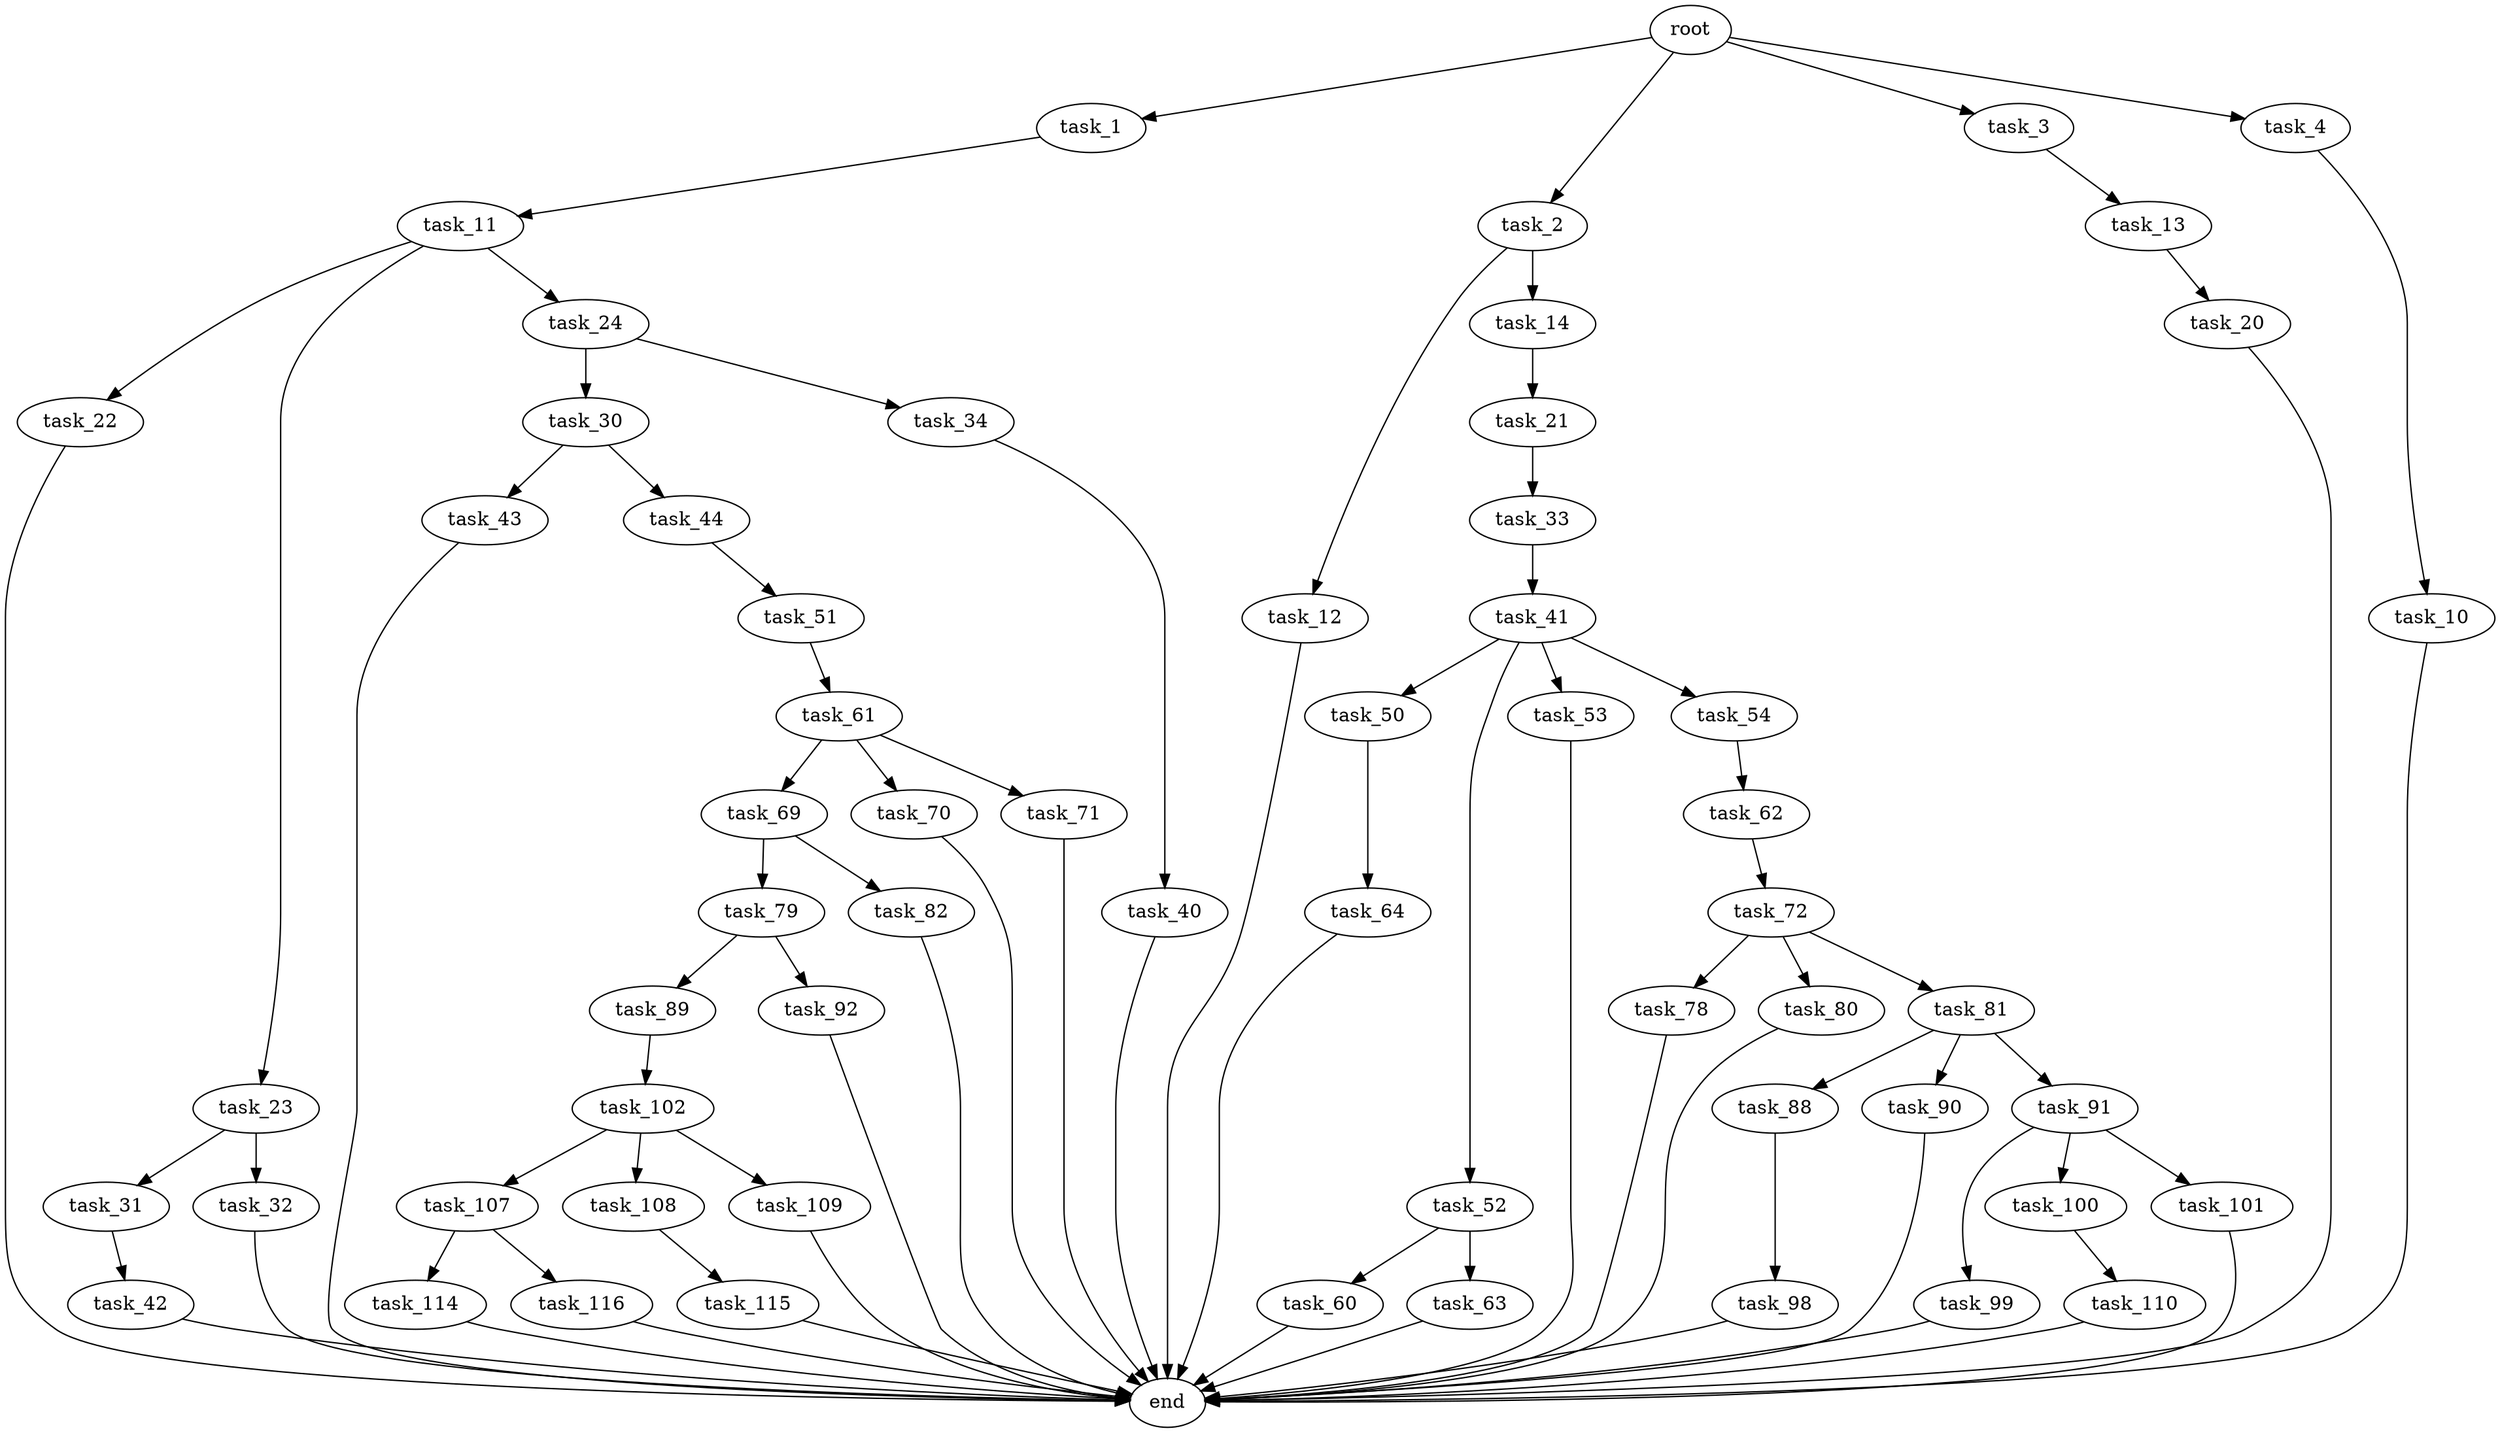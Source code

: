 digraph G {
  root [size="0.000000"];
  task_1 [size="35792013288.000000"];
  task_2 [size="9201492782.000000"];
  task_3 [size="408525370730.000000"];
  task_4 [size="19155570888.000000"];
  task_10 [size="28991029248.000000"];
  task_11 [size="379884525618.000000"];
  task_12 [size="5151146877.000000"];
  task_13 [size="1028588191.000000"];
  task_14 [size="782757789696.000000"];
  task_20 [size="368293445632.000000"];
  task_21 [size="231928233984.000000"];
  task_22 [size="229469075774.000000"];
  task_23 [size="2032601561.000000"];
  task_24 [size="134217728000.000000"];
  task_30 [size="23246012055.000000"];
  task_31 [size="83947113025.000000"];
  task_32 [size="184447052034.000000"];
  task_33 [size="231928233984.000000"];
  task_34 [size="8589934592.000000"];
  task_40 [size="782757789696.000000"];
  task_41 [size="27998525987.000000"];
  task_42 [size="134217728000.000000"];
  task_43 [size="145685347956.000000"];
  task_44 [size="787411971684.000000"];
  task_50 [size="406926082761.000000"];
  task_51 [size="18619593617.000000"];
  task_52 [size="14895165009.000000"];
  task_53 [size="782757789696.000000"];
  task_54 [size="549755813888.000000"];
  task_60 [size="12127165768.000000"];
  task_61 [size="290231320360.000000"];
  task_62 [size="10611047089.000000"];
  task_63 [size="134217728000.000000"];
  task_64 [size="1258339998.000000"];
  task_69 [size="1050927442225.000000"];
  task_70 [size="368293445632.000000"];
  task_71 [size="6115831801.000000"];
  task_72 [size="231928233984.000000"];
  task_78 [size="68719476736.000000"];
  task_79 [size="16314816931.000000"];
  task_80 [size="43605415159.000000"];
  task_81 [size="21746423402.000000"];
  task_82 [size="28991029248.000000"];
  task_88 [size="8589934592.000000"];
  task_89 [size="604058749423.000000"];
  task_90 [size="24423163148.000000"];
  task_91 [size="135797935748.000000"];
  task_92 [size="1073741824000.000000"];
  task_98 [size="5083723160.000000"];
  task_99 [size="495863647490.000000"];
  task_100 [size="68719476736.000000"];
  task_101 [size="351681408173.000000"];
  task_102 [size="1115231295126.000000"];
  task_107 [size="8589934592.000000"];
  task_108 [size="824535897239.000000"];
  task_109 [size="16372480008.000000"];
  task_110 [size="368293445632.000000"];
  task_114 [size="231928233984.000000"];
  task_115 [size="22573708170.000000"];
  task_116 [size="15470083451.000000"];
  end [size="0.000000"];

  root -> task_1 [size="1.000000"];
  root -> task_2 [size="1.000000"];
  root -> task_3 [size="1.000000"];
  root -> task_4 [size="1.000000"];
  task_1 -> task_11 [size="838860800.000000"];
  task_2 -> task_12 [size="411041792.000000"];
  task_2 -> task_14 [size="411041792.000000"];
  task_3 -> task_13 [size="536870912.000000"];
  task_4 -> task_10 [size="33554432.000000"];
  task_10 -> end [size="1.000000"];
  task_11 -> task_22 [size="679477248.000000"];
  task_11 -> task_23 [size="679477248.000000"];
  task_11 -> task_24 [size="679477248.000000"];
  task_12 -> end [size="1.000000"];
  task_13 -> task_20 [size="33554432.000000"];
  task_14 -> task_21 [size="679477248.000000"];
  task_20 -> end [size="1.000000"];
  task_21 -> task_33 [size="301989888.000000"];
  task_22 -> end [size="1.000000"];
  task_23 -> task_31 [size="33554432.000000"];
  task_23 -> task_32 [size="33554432.000000"];
  task_24 -> task_30 [size="209715200.000000"];
  task_24 -> task_34 [size="209715200.000000"];
  task_30 -> task_43 [size="411041792.000000"];
  task_30 -> task_44 [size="411041792.000000"];
  task_31 -> task_42 [size="75497472.000000"];
  task_32 -> end [size="1.000000"];
  task_33 -> task_41 [size="301989888.000000"];
  task_34 -> task_40 [size="33554432.000000"];
  task_40 -> end [size="1.000000"];
  task_41 -> task_50 [size="679477248.000000"];
  task_41 -> task_52 [size="679477248.000000"];
  task_41 -> task_53 [size="679477248.000000"];
  task_41 -> task_54 [size="679477248.000000"];
  task_42 -> end [size="1.000000"];
  task_43 -> end [size="1.000000"];
  task_44 -> task_51 [size="838860800.000000"];
  task_50 -> task_64 [size="679477248.000000"];
  task_51 -> task_61 [size="838860800.000000"];
  task_52 -> task_60 [size="679477248.000000"];
  task_52 -> task_63 [size="679477248.000000"];
  task_53 -> end [size="1.000000"];
  task_54 -> task_62 [size="536870912.000000"];
  task_60 -> end [size="1.000000"];
  task_61 -> task_69 [size="838860800.000000"];
  task_61 -> task_70 [size="838860800.000000"];
  task_61 -> task_71 [size="838860800.000000"];
  task_62 -> task_72 [size="209715200.000000"];
  task_63 -> end [size="1.000000"];
  task_64 -> end [size="1.000000"];
  task_69 -> task_79 [size="679477248.000000"];
  task_69 -> task_82 [size="679477248.000000"];
  task_70 -> end [size="1.000000"];
  task_71 -> end [size="1.000000"];
  task_72 -> task_78 [size="301989888.000000"];
  task_72 -> task_80 [size="301989888.000000"];
  task_72 -> task_81 [size="301989888.000000"];
  task_78 -> end [size="1.000000"];
  task_79 -> task_89 [size="838860800.000000"];
  task_79 -> task_92 [size="838860800.000000"];
  task_80 -> end [size="1.000000"];
  task_81 -> task_88 [size="411041792.000000"];
  task_81 -> task_90 [size="411041792.000000"];
  task_81 -> task_91 [size="411041792.000000"];
  task_82 -> end [size="1.000000"];
  task_88 -> task_98 [size="33554432.000000"];
  task_89 -> task_102 [size="411041792.000000"];
  task_90 -> end [size="1.000000"];
  task_91 -> task_99 [size="411041792.000000"];
  task_91 -> task_100 [size="411041792.000000"];
  task_91 -> task_101 [size="411041792.000000"];
  task_92 -> end [size="1.000000"];
  task_98 -> end [size="1.000000"];
  task_99 -> end [size="1.000000"];
  task_100 -> task_110 [size="134217728.000000"];
  task_101 -> end [size="1.000000"];
  task_102 -> task_107 [size="679477248.000000"];
  task_102 -> task_108 [size="679477248.000000"];
  task_102 -> task_109 [size="679477248.000000"];
  task_107 -> task_114 [size="33554432.000000"];
  task_107 -> task_116 [size="33554432.000000"];
  task_108 -> task_115 [size="536870912.000000"];
  task_109 -> end [size="1.000000"];
  task_110 -> end [size="1.000000"];
  task_114 -> end [size="1.000000"];
  task_115 -> end [size="1.000000"];
  task_116 -> end [size="1.000000"];
}
